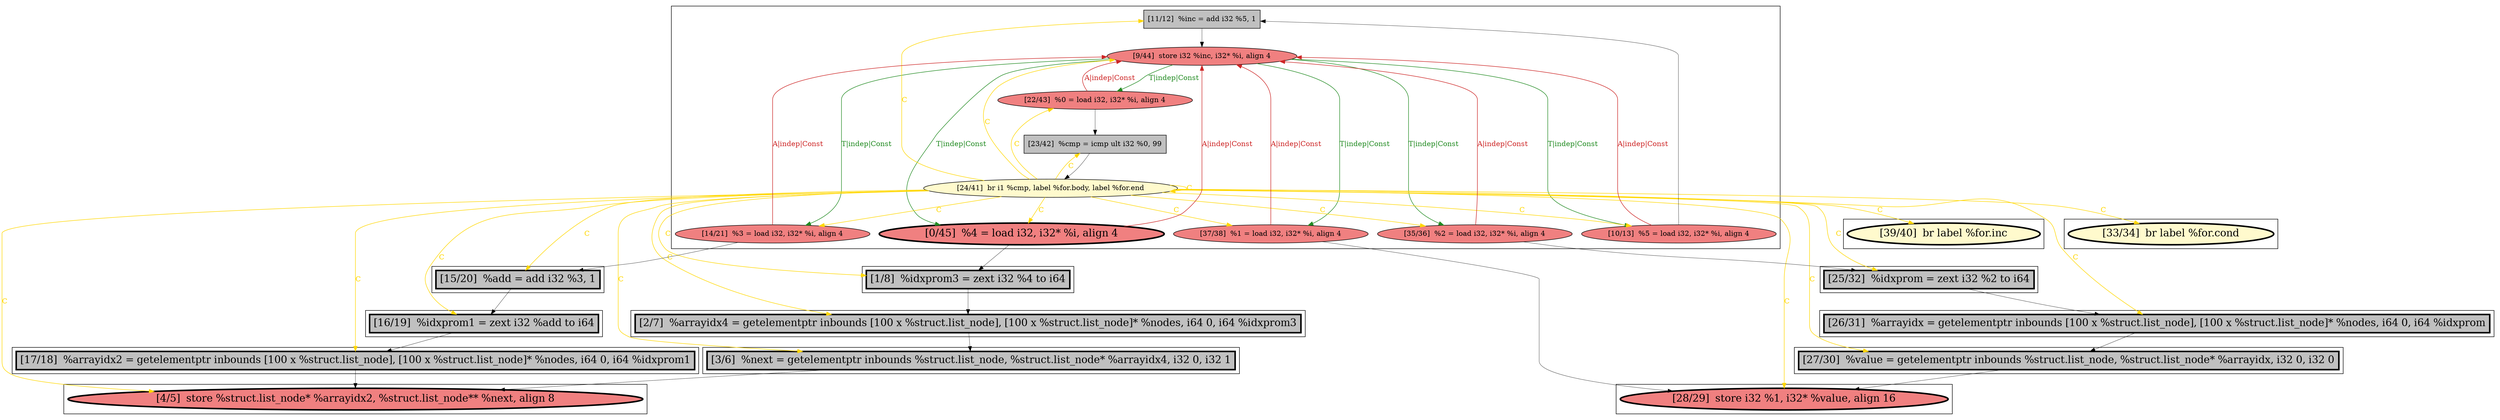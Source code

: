 
digraph G {



node509->node514 [style=solid,color=black,label="",penwidth=0.5,fontcolor=black ]
node515->node510 [style=solid,color=gold,label="C",penwidth=1.0,fontcolor=gold ]
node514->node513 [style=solid,color=forestgreen,label="T|indep|Const",penwidth=1.0,fontcolor=forestgreen ]
node513->node514 [style=solid,color=firebrick3,label="A|indep|Const",penwidth=1.0,fontcolor=firebrick3 ]
node512->node514 [style=solid,color=firebrick3,label="A|indep|Const",penwidth=1.0,fontcolor=firebrick3 ]
node514->node510 [style=solid,color=forestgreen,label="T|indep|Const",penwidth=1.0,fontcolor=forestgreen ]
node510->node514 [style=solid,color=firebrick3,label="A|indep|Const",penwidth=1.0,fontcolor=firebrick3 ]
node517->node515 [style=solid,color=black,label="",penwidth=0.5,fontcolor=black ]
node504->node502 [style=solid,color=black,label="",penwidth=0.5,fontcolor=black ]
node512->node506 [style=solid,color=black,label="",penwidth=0.5,fontcolor=black ]
node514->node511 [style=solid,color=forestgreen,label="T|indep|Const",penwidth=1.0,fontcolor=forestgreen ]
node513->node520 [style=solid,color=black,label="",penwidth=0.5,fontcolor=black ]
node515->node507 [style=solid,color=gold,label="C",penwidth=1.0,fontcolor=gold ]
node515->node516 [style=solid,color=gold,label="C",penwidth=1.0,fontcolor=gold ]
node514->node512 [style=solid,color=forestgreen,label="T|indep|Const",penwidth=1.0,fontcolor=forestgreen ]
node515->node514 [style=solid,color=gold,label="C",penwidth=1.0,fontcolor=gold ]
node515->node505 [style=solid,color=gold,label="C",penwidth=1.0,fontcolor=gold ]
node522->node504 [style=solid,color=black,label="",penwidth=0.5,fontcolor=black ]
node515->node524 [style=solid,color=gold,label="C",penwidth=1.0,fontcolor=gold ]
node515->node511 [style=solid,color=gold,label="C",penwidth=1.0,fontcolor=gold ]
node515->node506 [style=solid,color=gold,label="C",penwidth=1.0,fontcolor=gold ]
node514->node516 [style=solid,color=forestgreen,label="T|indep|Const",penwidth=1.0,fontcolor=forestgreen ]
node515->node520 [style=solid,color=gold,label="C",penwidth=1.0,fontcolor=gold ]
node514->node518 [style=solid,color=forestgreen,label="T|indep|Const",penwidth=1.0,fontcolor=forestgreen ]
node515->node503 [style=solid,color=gold,label="C",penwidth=1.0,fontcolor=gold ]
node516->node514 [style=solid,color=firebrick3,label="A|indep|Const",penwidth=1.0,fontcolor=firebrick3 ]
node510->node521 [style=solid,color=black,label="",penwidth=0.5,fontcolor=black ]
node518->node517 [style=solid,color=black,label="",penwidth=0.5,fontcolor=black ]
node515->node504 [style=solid,color=gold,label="C",penwidth=1.0,fontcolor=gold ]
node515->node515 [style=solid,color=gold,label="C",penwidth=1.0,fontcolor=gold ]
node511->node514 [style=solid,color=firebrick3,label="A|indep|Const",penwidth=1.0,fontcolor=firebrick3 ]
node515->node523 [style=solid,color=gold,label="C",penwidth=1.0,fontcolor=gold ]
node506->node505 [style=solid,color=black,label="",penwidth=0.5,fontcolor=black ]
node505->node503 [style=solid,color=black,label="",penwidth=0.5,fontcolor=black ]
node524->node508 [style=solid,color=black,label="",penwidth=0.5,fontcolor=black ]
node515->node518 [style=solid,color=gold,label="C",penwidth=1.0,fontcolor=gold ]
node515->node519 [style=solid,color=gold,label="C",penwidth=1.0,fontcolor=gold ]
node515->node502 [style=solid,color=gold,label="C",penwidth=1.0,fontcolor=gold ]
node516->node507 [style=solid,color=black,label="",penwidth=0.5,fontcolor=black ]
node515->node512 [style=solid,color=gold,label="C",penwidth=1.0,fontcolor=gold ]
node515->node517 [style=solid,color=gold,label="C",penwidth=1.0,fontcolor=gold ]
node515->node522 [style=solid,color=gold,label="C",penwidth=1.0,fontcolor=gold ]
node508->node507 [style=solid,color=black,label="",penwidth=0.5,fontcolor=black ]
node515->node521 [style=solid,color=gold,label="C",penwidth=1.0,fontcolor=gold ]
node515->node513 [style=solid,color=gold,label="C",penwidth=1.0,fontcolor=gold ]
node520->node522 [style=solid,color=black,label="",penwidth=0.5,fontcolor=black ]
node503->node502 [style=solid,color=black,label="",penwidth=0.5,fontcolor=black ]
node518->node514 [style=solid,color=firebrick3,label="A|indep|Const",penwidth=1.0,fontcolor=firebrick3 ]
node511->node509 [style=solid,color=black,label="",penwidth=0.5,fontcolor=black ]
node515->node509 [style=solid,color=gold,label="C",penwidth=1.0,fontcolor=gold ]
node521->node524 [style=solid,color=black,label="",penwidth=0.5,fontcolor=black ]
node515->node508 [style=solid,color=gold,label="C",penwidth=1.0,fontcolor=gold ]


subgraph cluster13 {


node524 [penwidth=3.0,fontsize=20,fillcolor=grey,label="[26/31]  %arrayidx = getelementptr inbounds [100 x %struct.list_node], [100 x %struct.list_node]* %nodes, i64 0, i64 %idxprom",shape=rectangle,style=filled ]



}

subgraph cluster11 {


node522 [penwidth=3.0,fontsize=20,fillcolor=grey,label="[2/7]  %arrayidx4 = getelementptr inbounds [100 x %struct.list_node], [100 x %struct.list_node]* %nodes, i64 0, i64 %idxprom3",shape=rectangle,style=filled ]



}

subgraph cluster10 {


node521 [penwidth=3.0,fontsize=20,fillcolor=grey,label="[25/32]  %idxprom = zext i32 %2 to i64",shape=rectangle,style=filled ]



}

subgraph cluster9 {


node520 [penwidth=3.0,fontsize=20,fillcolor=grey,label="[1/8]  %idxprom3 = zext i32 %4 to i64",shape=rectangle,style=filled ]



}

subgraph cluster8 {


node519 [penwidth=3.0,fontsize=20,fillcolor=lemonchiffon,label="[33/34]  br label %for.cond",shape=ellipse,style=filled ]



}

subgraph cluster7 {


node518 [fillcolor=lightcoral,label="[22/43]  %0 = load i32, i32* %i, align 4",shape=ellipse,style=filled ]
node516 [fillcolor=lightcoral,label="[37/38]  %1 = load i32, i32* %i, align 4",shape=ellipse,style=filled ]
node515 [fillcolor=lemonchiffon,label="[24/41]  br i1 %cmp, label %for.body, label %for.end",shape=ellipse,style=filled ]
node509 [fillcolor=grey,label="[11/12]  %inc = add i32 %5, 1",shape=rectangle,style=filled ]
node510 [fillcolor=lightcoral,label="[35/36]  %2 = load i32, i32* %i, align 4",shape=ellipse,style=filled ]
node514 [fillcolor=lightcoral,label="[9/44]  store i32 %inc, i32* %i, align 4",shape=ellipse,style=filled ]
node511 [fillcolor=lightcoral,label="[10/13]  %5 = load i32, i32* %i, align 4",shape=ellipse,style=filled ]
node512 [fillcolor=lightcoral,label="[14/21]  %3 = load i32, i32* %i, align 4",shape=ellipse,style=filled ]
node517 [fillcolor=grey,label="[23/42]  %cmp = icmp ult i32 %0, 99",shape=rectangle,style=filled ]
node513 [penwidth=3.0,fontsize=20,fillcolor=lightcoral,label="[0/45]  %4 = load i32, i32* %i, align 4",shape=ellipse,style=filled ]



}

subgraph cluster6 {


node508 [penwidth=3.0,fontsize=20,fillcolor=grey,label="[27/30]  %value = getelementptr inbounds %struct.list_node, %struct.list_node* %arrayidx, i32 0, i32 0",shape=rectangle,style=filled ]



}

subgraph cluster0 {


node502 [penwidth=3.0,fontsize=20,fillcolor=lightcoral,label="[4/5]  store %struct.list_node* %arrayidx2, %struct.list_node** %next, align 8",shape=ellipse,style=filled ]



}

subgraph cluster12 {


node523 [penwidth=3.0,fontsize=20,fillcolor=lemonchiffon,label="[39/40]  br label %for.inc",shape=ellipse,style=filled ]



}

subgraph cluster5 {


node507 [penwidth=3.0,fontsize=20,fillcolor=lightcoral,label="[28/29]  store i32 %1, i32* %value, align 16",shape=ellipse,style=filled ]



}

subgraph cluster1 {


node503 [penwidth=3.0,fontsize=20,fillcolor=grey,label="[17/18]  %arrayidx2 = getelementptr inbounds [100 x %struct.list_node], [100 x %struct.list_node]* %nodes, i64 0, i64 %idxprom1",shape=rectangle,style=filled ]



}

subgraph cluster2 {


node504 [penwidth=3.0,fontsize=20,fillcolor=grey,label="[3/6]  %next = getelementptr inbounds %struct.list_node, %struct.list_node* %arrayidx4, i32 0, i32 1",shape=rectangle,style=filled ]



}

subgraph cluster3 {


node505 [penwidth=3.0,fontsize=20,fillcolor=grey,label="[16/19]  %idxprom1 = zext i32 %add to i64",shape=rectangle,style=filled ]



}

subgraph cluster4 {


node506 [penwidth=3.0,fontsize=20,fillcolor=grey,label="[15/20]  %add = add i32 %3, 1",shape=rectangle,style=filled ]



}

}
